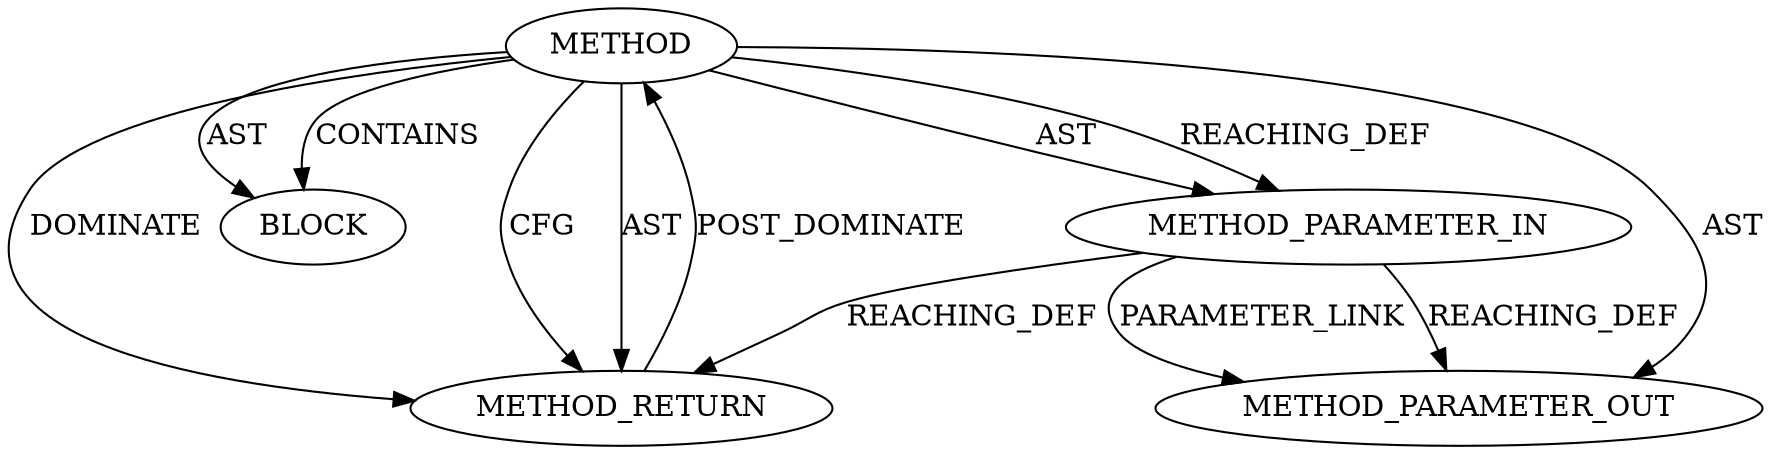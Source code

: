 digraph {
  21226 [label=METHOD_PARAMETER_OUT ORDER=1 CODE="struct tls_strparser *strp" IS_VARIADIC=false COLUMN_NUMBER=23 LINE_NUMBER=196 TYPE_FULL_NAME="tls_strparser*" EVALUATION_STRATEGY="BY_VALUE" INDEX=1 NAME="strp"]
  391 [label=METHOD COLUMN_NUMBER=6 LINE_NUMBER=196 COLUMN_NUMBER_END=49 IS_EXTERNAL=false SIGNATURE="void tls_rx_msg_ready (tls_strparser*)" NAME="tls_rx_msg_ready" AST_PARENT_TYPE="TYPE_DECL" AST_PARENT_FULL_NAME="tls.h:<global>" ORDER=53 CODE="void tls_rx_msg_ready(struct tls_strparser *strp);" FULL_NAME="tls_rx_msg_ready" LINE_NUMBER_END=196 FILENAME="tls.h"]
  393 [label=BLOCK ORDER=2 ARGUMENT_INDEX=-1 CODE="<empty>" TYPE_FULL_NAME="<empty>"]
  394 [label=METHOD_RETURN ORDER=3 CODE="RET" COLUMN_NUMBER=6 LINE_NUMBER=196 TYPE_FULL_NAME="void" EVALUATION_STRATEGY="BY_VALUE"]
  392 [label=METHOD_PARAMETER_IN ORDER=1 CODE="struct tls_strparser *strp" IS_VARIADIC=false COLUMN_NUMBER=23 LINE_NUMBER=196 TYPE_FULL_NAME="tls_strparser*" EVALUATION_STRATEGY="BY_VALUE" INDEX=1 NAME="strp"]
  391 -> 394 [label=CFG ]
  394 -> 391 [label=POST_DOMINATE ]
  392 -> 21226 [label=REACHING_DEF VARIABLE="strp"]
  391 -> 393 [label=AST ]
  391 -> 394 [label=AST ]
  391 -> 392 [label=AST ]
  392 -> 21226 [label=PARAMETER_LINK ]
  391 -> 393 [label=CONTAINS ]
  391 -> 392 [label=REACHING_DEF VARIABLE=""]
  391 -> 394 [label=DOMINATE ]
  391 -> 21226 [label=AST ]
  392 -> 394 [label=REACHING_DEF VARIABLE="strp"]
}
